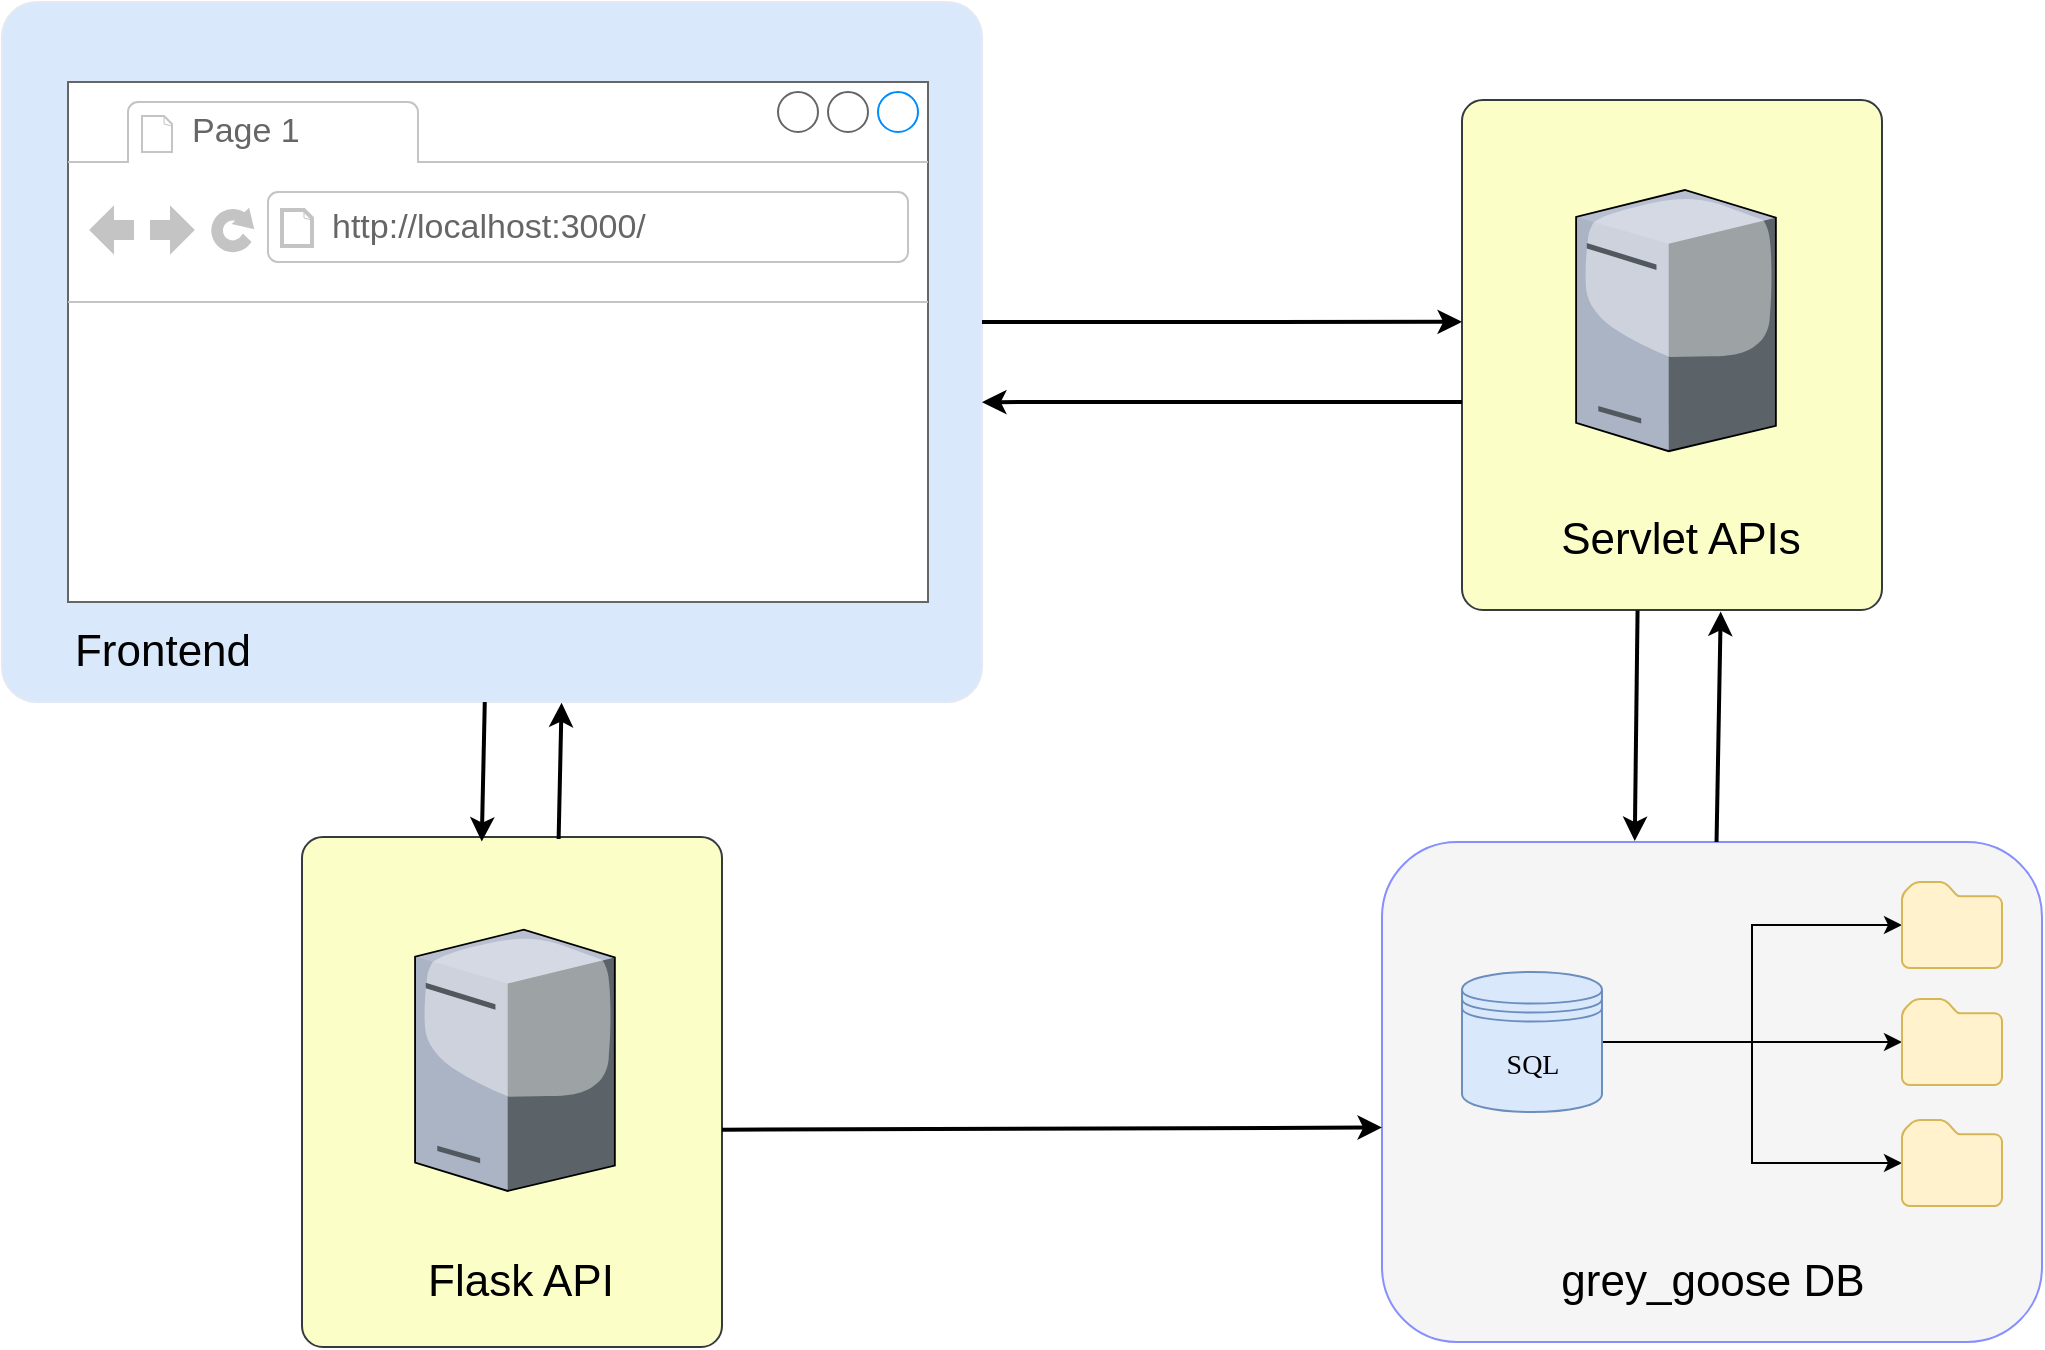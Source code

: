 <mxfile version="19.0.0" type="github">
  <diagram id="lHmjGk1OeLpbmsNzeca1" name="Page-1">
    <mxGraphModel dx="1597" dy="842" grid="1" gridSize="10" guides="1" tooltips="1" connect="1" arrows="1" fold="1" page="1" pageScale="1" pageWidth="827" pageHeight="1169" math="0" shadow="0">
      <root>
        <mxCell id="0" />
        <mxCell id="1" parent="0" />
        <mxCell id="tvN4WLIDojKMe9IwV26O-22" value="" style="rounded=1;whiteSpace=wrap;html=1;fontFamily=Comic Sans MS;fontSize=14;fillColor=#f5f5f5;strokeColor=#878FFF;fontColor=#333333;shadow=0;glass=0;sketch=0;" parent="1" vertex="1">
          <mxGeometry x="720" y="520" width="330" height="250" as="geometry" />
        </mxCell>
        <mxCell id="tvN4WLIDojKMe9IwV26O-15" style="edgeStyle=orthogonalEdgeStyle;rounded=0;orthogonalLoop=1;jettySize=auto;html=1;entryX=0;entryY=0.5;entryDx=0;entryDy=0;entryPerimeter=0;" parent="1" source="tvN4WLIDojKMe9IwV26O-3" target="tvN4WLIDojKMe9IwV26O-14" edge="1">
          <mxGeometry relative="1" as="geometry" />
        </mxCell>
        <mxCell id="tvN4WLIDojKMe9IwV26O-19" style="edgeStyle=orthogonalEdgeStyle;rounded=0;orthogonalLoop=1;jettySize=auto;html=1;" parent="1" source="tvN4WLIDojKMe9IwV26O-3" target="tvN4WLIDojKMe9IwV26O-16" edge="1">
          <mxGeometry relative="1" as="geometry" />
        </mxCell>
        <mxCell id="tvN4WLIDojKMe9IwV26O-20" style="edgeStyle=orthogonalEdgeStyle;rounded=0;orthogonalLoop=1;jettySize=auto;html=1;entryX=0;entryY=0.5;entryDx=0;entryDy=0;entryPerimeter=0;" parent="1" source="tvN4WLIDojKMe9IwV26O-3" target="tvN4WLIDojKMe9IwV26O-17" edge="1">
          <mxGeometry relative="1" as="geometry" />
        </mxCell>
        <mxCell id="tvN4WLIDojKMe9IwV26O-3" value="" style="shape=datastore;whiteSpace=wrap;html=1;fillColor=#dae8fc;strokeColor=#6c8ebf;" parent="1" vertex="1">
          <mxGeometry x="760" y="585" width="70" height="70" as="geometry" />
        </mxCell>
        <mxCell id="tvN4WLIDojKMe9IwV26O-14" value="" style="sketch=0;aspect=fixed;pointerEvents=1;shadow=0;dashed=0;html=1;strokeColor=#d6b656;labelPosition=center;verticalLabelPosition=bottom;verticalAlign=top;align=center;fillColor=#fff2cc;shape=mxgraph.mscae.enterprise.folder" parent="1" vertex="1">
          <mxGeometry x="980" y="540" width="50" height="43" as="geometry" />
        </mxCell>
        <mxCell id="tvN4WLIDojKMe9IwV26O-16" value="" style="sketch=0;aspect=fixed;pointerEvents=1;shadow=0;dashed=0;html=1;strokeColor=#d6b656;labelPosition=center;verticalLabelPosition=bottom;verticalAlign=top;align=center;fillColor=#fff2cc;shape=mxgraph.mscae.enterprise.folder" parent="1" vertex="1">
          <mxGeometry x="980" y="598.5" width="50" height="43" as="geometry" />
        </mxCell>
        <mxCell id="tvN4WLIDojKMe9IwV26O-17" value="" style="sketch=0;aspect=fixed;pointerEvents=1;shadow=0;dashed=0;html=1;strokeColor=#d6b656;labelPosition=center;verticalLabelPosition=bottom;verticalAlign=top;align=center;fillColor=#fff2cc;shape=mxgraph.mscae.enterprise.folder" parent="1" vertex="1">
          <mxGeometry x="980" y="659" width="50" height="43" as="geometry" />
        </mxCell>
        <mxCell id="tvN4WLIDojKMe9IwV26O-21" value="SQL" style="text;html=1;align=center;verticalAlign=middle;resizable=0;points=[];autosize=1;strokeColor=none;fillColor=none;fontFamily=Comic Sans MS;fontSize=14;" parent="1" vertex="1">
          <mxGeometry x="770" y="621.5" width="50" height="20" as="geometry" />
        </mxCell>
        <mxCell id="tvN4WLIDojKMe9IwV26O-23" value="" style="rounded=1;whiteSpace=wrap;html=1;shadow=0;glass=0;sketch=0;fontFamily=Comic Sans MS;fontSize=14;strokeColor=#E3E9F2;fillColor=#dae8fc;arcSize=5;" parent="1" vertex="1">
          <mxGeometry x="30" y="100" width="490" height="350" as="geometry" />
        </mxCell>
        <mxCell id="4-EjzXVP2sMjGlYDWPHp-6" value="" style="strokeWidth=1;shadow=0;dashed=0;align=center;html=1;shape=mxgraph.mockup.containers.browserWindow;rSize=0;strokeColor=#666666;strokeColor2=#008cff;strokeColor3=#c4c4c4;mainText=,;recursiveResize=0;fontFamily=Helvetica;fontSize=18;" parent="1" vertex="1">
          <mxGeometry x="63" y="140" width="430" height="260" as="geometry" />
        </mxCell>
        <mxCell id="4-EjzXVP2sMjGlYDWPHp-7" value="Page 1" style="strokeWidth=1;shadow=0;dashed=0;align=center;html=1;shape=mxgraph.mockup.containers.anchor;fontSize=17;fontColor=#666666;align=left;fontFamily=Helvetica;" parent="4-EjzXVP2sMjGlYDWPHp-6" vertex="1">
          <mxGeometry x="60" y="12" width="110" height="26" as="geometry" />
        </mxCell>
        <mxCell id="4-EjzXVP2sMjGlYDWPHp-8" value="http://localhost:3000/" style="strokeWidth=1;shadow=0;dashed=0;align=center;html=1;shape=mxgraph.mockup.containers.anchor;rSize=0;fontSize=17;fontColor=#666666;align=left;fontFamily=Helvetica;" parent="4-EjzXVP2sMjGlYDWPHp-6" vertex="1">
          <mxGeometry x="130" y="60" width="250" height="26" as="geometry" />
        </mxCell>
        <mxCell id="4-EjzXVP2sMjGlYDWPHp-5" value="Frontend" style="text;html=1;align=center;verticalAlign=middle;resizable=0;points=[];autosize=1;strokeColor=none;fillColor=none;fontSize=22;fontFamily=Helvetica;" parent="1" vertex="1">
          <mxGeometry x="60" y="410" width="100" height="30" as="geometry" />
        </mxCell>
        <mxCell id="dtsdlSim27Gc0VsLpPKh-13" value="grey_goose DB" style="text;html=1;align=center;verticalAlign=middle;resizable=0;points=[];autosize=1;strokeColor=none;fillColor=none;fontSize=22;fontFamily=Helvetica;" vertex="1" parent="1">
          <mxGeometry x="799.999" y="725.002" width="170" height="30" as="geometry" />
        </mxCell>
        <mxCell id="dtsdlSim27Gc0VsLpPKh-21" value="" style="group" vertex="1" connectable="0" parent="1">
          <mxGeometry x="760" y="149" width="210" height="255" as="geometry" />
        </mxCell>
        <mxCell id="dtsdlSim27Gc0VsLpPKh-17" value="" style="rounded=1;whiteSpace=wrap;html=1;shadow=0;glass=0;sketch=0;fontFamily=Comic Sans MS;fontSize=14;strokeColor=#36393d;fillColor=#FBFFC7;arcSize=5;" vertex="1" parent="dtsdlSim27Gc0VsLpPKh-21">
          <mxGeometry width="210.0" height="255.0" as="geometry" />
        </mxCell>
        <mxCell id="dtsdlSim27Gc0VsLpPKh-7" value="Servlet APIs" style="text;html=1;align=center;verticalAlign=middle;resizable=0;points=[];autosize=1;strokeColor=none;fillColor=none;fontSize=22;fontFamily=Helvetica;" vertex="1" parent="dtsdlSim27Gc0VsLpPKh-21">
          <mxGeometry x="38.999" y="205.001" width="140" height="30" as="geometry" />
        </mxCell>
        <mxCell id="dtsdlSim27Gc0VsLpPKh-16" value="" style="verticalLabelPosition=bottom;sketch=0;aspect=fixed;html=1;verticalAlign=top;strokeColor=none;align=center;outlineConnect=0;shape=mxgraph.citrix.tower_server;fontSize=22;fillColor=#FEE8FF;" vertex="1" parent="dtsdlSim27Gc0VsLpPKh-21">
          <mxGeometry x="57.054" y="44.996" width="99.883" height="130.62" as="geometry" />
        </mxCell>
        <mxCell id="dtsdlSim27Gc0VsLpPKh-28" value="" style="endArrow=classic;html=1;rounded=0;fontSize=22;entryX=0.383;entryY=-0.002;entryDx=0;entryDy=0;entryPerimeter=0;strokeWidth=2;exitX=0.418;exitY=1.001;exitDx=0;exitDy=0;exitPerimeter=0;" edge="1" parent="1" source="dtsdlSim27Gc0VsLpPKh-17" target="tvN4WLIDojKMe9IwV26O-22">
          <mxGeometry width="50" height="50" relative="1" as="geometry">
            <mxPoint x="650" y="450.07" as="sourcePoint" />
            <mxPoint x="890" y="449.995" as="targetPoint" />
          </mxGeometry>
        </mxCell>
        <mxCell id="dtsdlSim27Gc0VsLpPKh-29" value="" style="endArrow=classic;html=1;rounded=0;fontSize=22;entryX=0.616;entryY=1.003;entryDx=0;entryDy=0;entryPerimeter=0;strokeWidth=2;" edge="1" parent="1" source="tvN4WLIDojKMe9IwV26O-22" target="dtsdlSim27Gc0VsLpPKh-17">
          <mxGeometry width="50" height="50" relative="1" as="geometry">
            <mxPoint x="890.0" y="518.48" as="sourcePoint" />
            <mxPoint x="890.34" y="404" as="targetPoint" />
          </mxGeometry>
        </mxCell>
        <mxCell id="dtsdlSim27Gc0VsLpPKh-30" value="" style="group" vertex="1" connectable="0" parent="1">
          <mxGeometry x="180" y="517.5" width="210" height="255" as="geometry" />
        </mxCell>
        <mxCell id="dtsdlSim27Gc0VsLpPKh-8" value="" style="rounded=1;whiteSpace=wrap;html=1;shadow=0;glass=0;sketch=0;fontFamily=Comic Sans MS;fontSize=14;strokeColor=#36393d;fillColor=#FBFFC7;arcSize=5;" vertex="1" parent="dtsdlSim27Gc0VsLpPKh-30">
          <mxGeometry width="210.0" height="255.0" as="geometry" />
        </mxCell>
        <mxCell id="dtsdlSim27Gc0VsLpPKh-9" value="" style="verticalLabelPosition=bottom;sketch=0;aspect=fixed;html=1;verticalAlign=top;strokeColor=none;align=center;outlineConnect=0;shape=mxgraph.citrix.tower_server;fontSize=22;fillColor=#FEE8FF;" vertex="1" parent="dtsdlSim27Gc0VsLpPKh-30">
          <mxGeometry x="56.534" y="46.366" width="99.883" height="130.62" as="geometry" />
        </mxCell>
        <mxCell id="dtsdlSim27Gc0VsLpPKh-10" value="Flask API" style="text;html=1;align=center;verticalAlign=middle;resizable=0;points=[];autosize=1;strokeColor=none;fillColor=none;fontSize=22;fontFamily=Helvetica;" vertex="1" parent="dtsdlSim27Gc0VsLpPKh-30">
          <mxGeometry x="53.999" y="207.003" width="110" height="30" as="geometry" />
        </mxCell>
        <mxCell id="dtsdlSim27Gc0VsLpPKh-31" value="" style="group" vertex="1" connectable="0" parent="1">
          <mxGeometry x="520" y="260" width="240" height="40.07" as="geometry" />
        </mxCell>
        <mxCell id="dtsdlSim27Gc0VsLpPKh-24" value="" style="endArrow=classic;html=1;rounded=0;fontSize=22;entryX=0;entryY=0.435;entryDx=0;entryDy=0;entryPerimeter=0;strokeWidth=2;" edge="1" parent="dtsdlSim27Gc0VsLpPKh-31" target="dtsdlSim27Gc0VsLpPKh-17">
          <mxGeometry width="50" height="50" relative="1" as="geometry">
            <mxPoint as="sourcePoint" />
            <mxPoint x="50" y="-50" as="targetPoint" />
          </mxGeometry>
        </mxCell>
        <mxCell id="dtsdlSim27Gc0VsLpPKh-26" value="" style="endArrow=classic;html=1;rounded=0;fontSize=22;entryX=0;entryY=0.435;entryDx=0;entryDy=0;entryPerimeter=0;strokeWidth=2;" edge="1" parent="dtsdlSim27Gc0VsLpPKh-31">
          <mxGeometry width="50" height="50" relative="1" as="geometry">
            <mxPoint x="240" y="39.995" as="sourcePoint" />
            <mxPoint y="40.07" as="targetPoint" />
          </mxGeometry>
        </mxCell>
        <mxCell id="dtsdlSim27Gc0VsLpPKh-34" value="" style="endArrow=classic;html=1;rounded=0;fontSize=22;entryX=0;entryY=0.571;entryDx=0;entryDy=0;entryPerimeter=0;strokeWidth=2;exitX=1;exitY=0.574;exitDx=0;exitDy=0;exitPerimeter=0;" edge="1" parent="1" source="dtsdlSim27Gc0VsLpPKh-8" target="tvN4WLIDojKMe9IwV26O-22">
          <mxGeometry width="50" height="50" relative="1" as="geometry">
            <mxPoint x="410" y="663" as="sourcePoint" />
            <mxPoint x="690" y="662.425" as="targetPoint" />
          </mxGeometry>
        </mxCell>
        <mxCell id="dtsdlSim27Gc0VsLpPKh-35" value="" style="endArrow=classic;html=1;rounded=0;fontSize=22;entryX=0.428;entryY=0.009;entryDx=0;entryDy=0;strokeWidth=2;exitX=0.418;exitY=1.001;exitDx=0;exitDy=0;exitPerimeter=0;entryPerimeter=0;" edge="1" parent="1" target="dtsdlSim27Gc0VsLpPKh-8">
          <mxGeometry width="50" height="50" relative="1" as="geometry">
            <mxPoint x="271.39" y="450.005" as="sourcePoint" />
            <mxPoint x="270.0" y="565.25" as="targetPoint" />
          </mxGeometry>
        </mxCell>
        <mxCell id="dtsdlSim27Gc0VsLpPKh-36" value="" style="endArrow=classic;html=1;rounded=0;fontSize=22;entryX=0.571;entryY=1.001;entryDx=0;entryDy=0;entryPerimeter=0;strokeWidth=2;exitX=0.611;exitY=0.004;exitDx=0;exitDy=0;exitPerimeter=0;" edge="1" parent="1" source="dtsdlSim27Gc0VsLpPKh-8" target="tvN4WLIDojKMe9IwV26O-23">
          <mxGeometry width="50" height="50" relative="1" as="geometry">
            <mxPoint x="310.879" y="565.75" as="sourcePoint" />
            <mxPoint x="312.97" y="450.515" as="targetPoint" />
          </mxGeometry>
        </mxCell>
      </root>
    </mxGraphModel>
  </diagram>
</mxfile>
